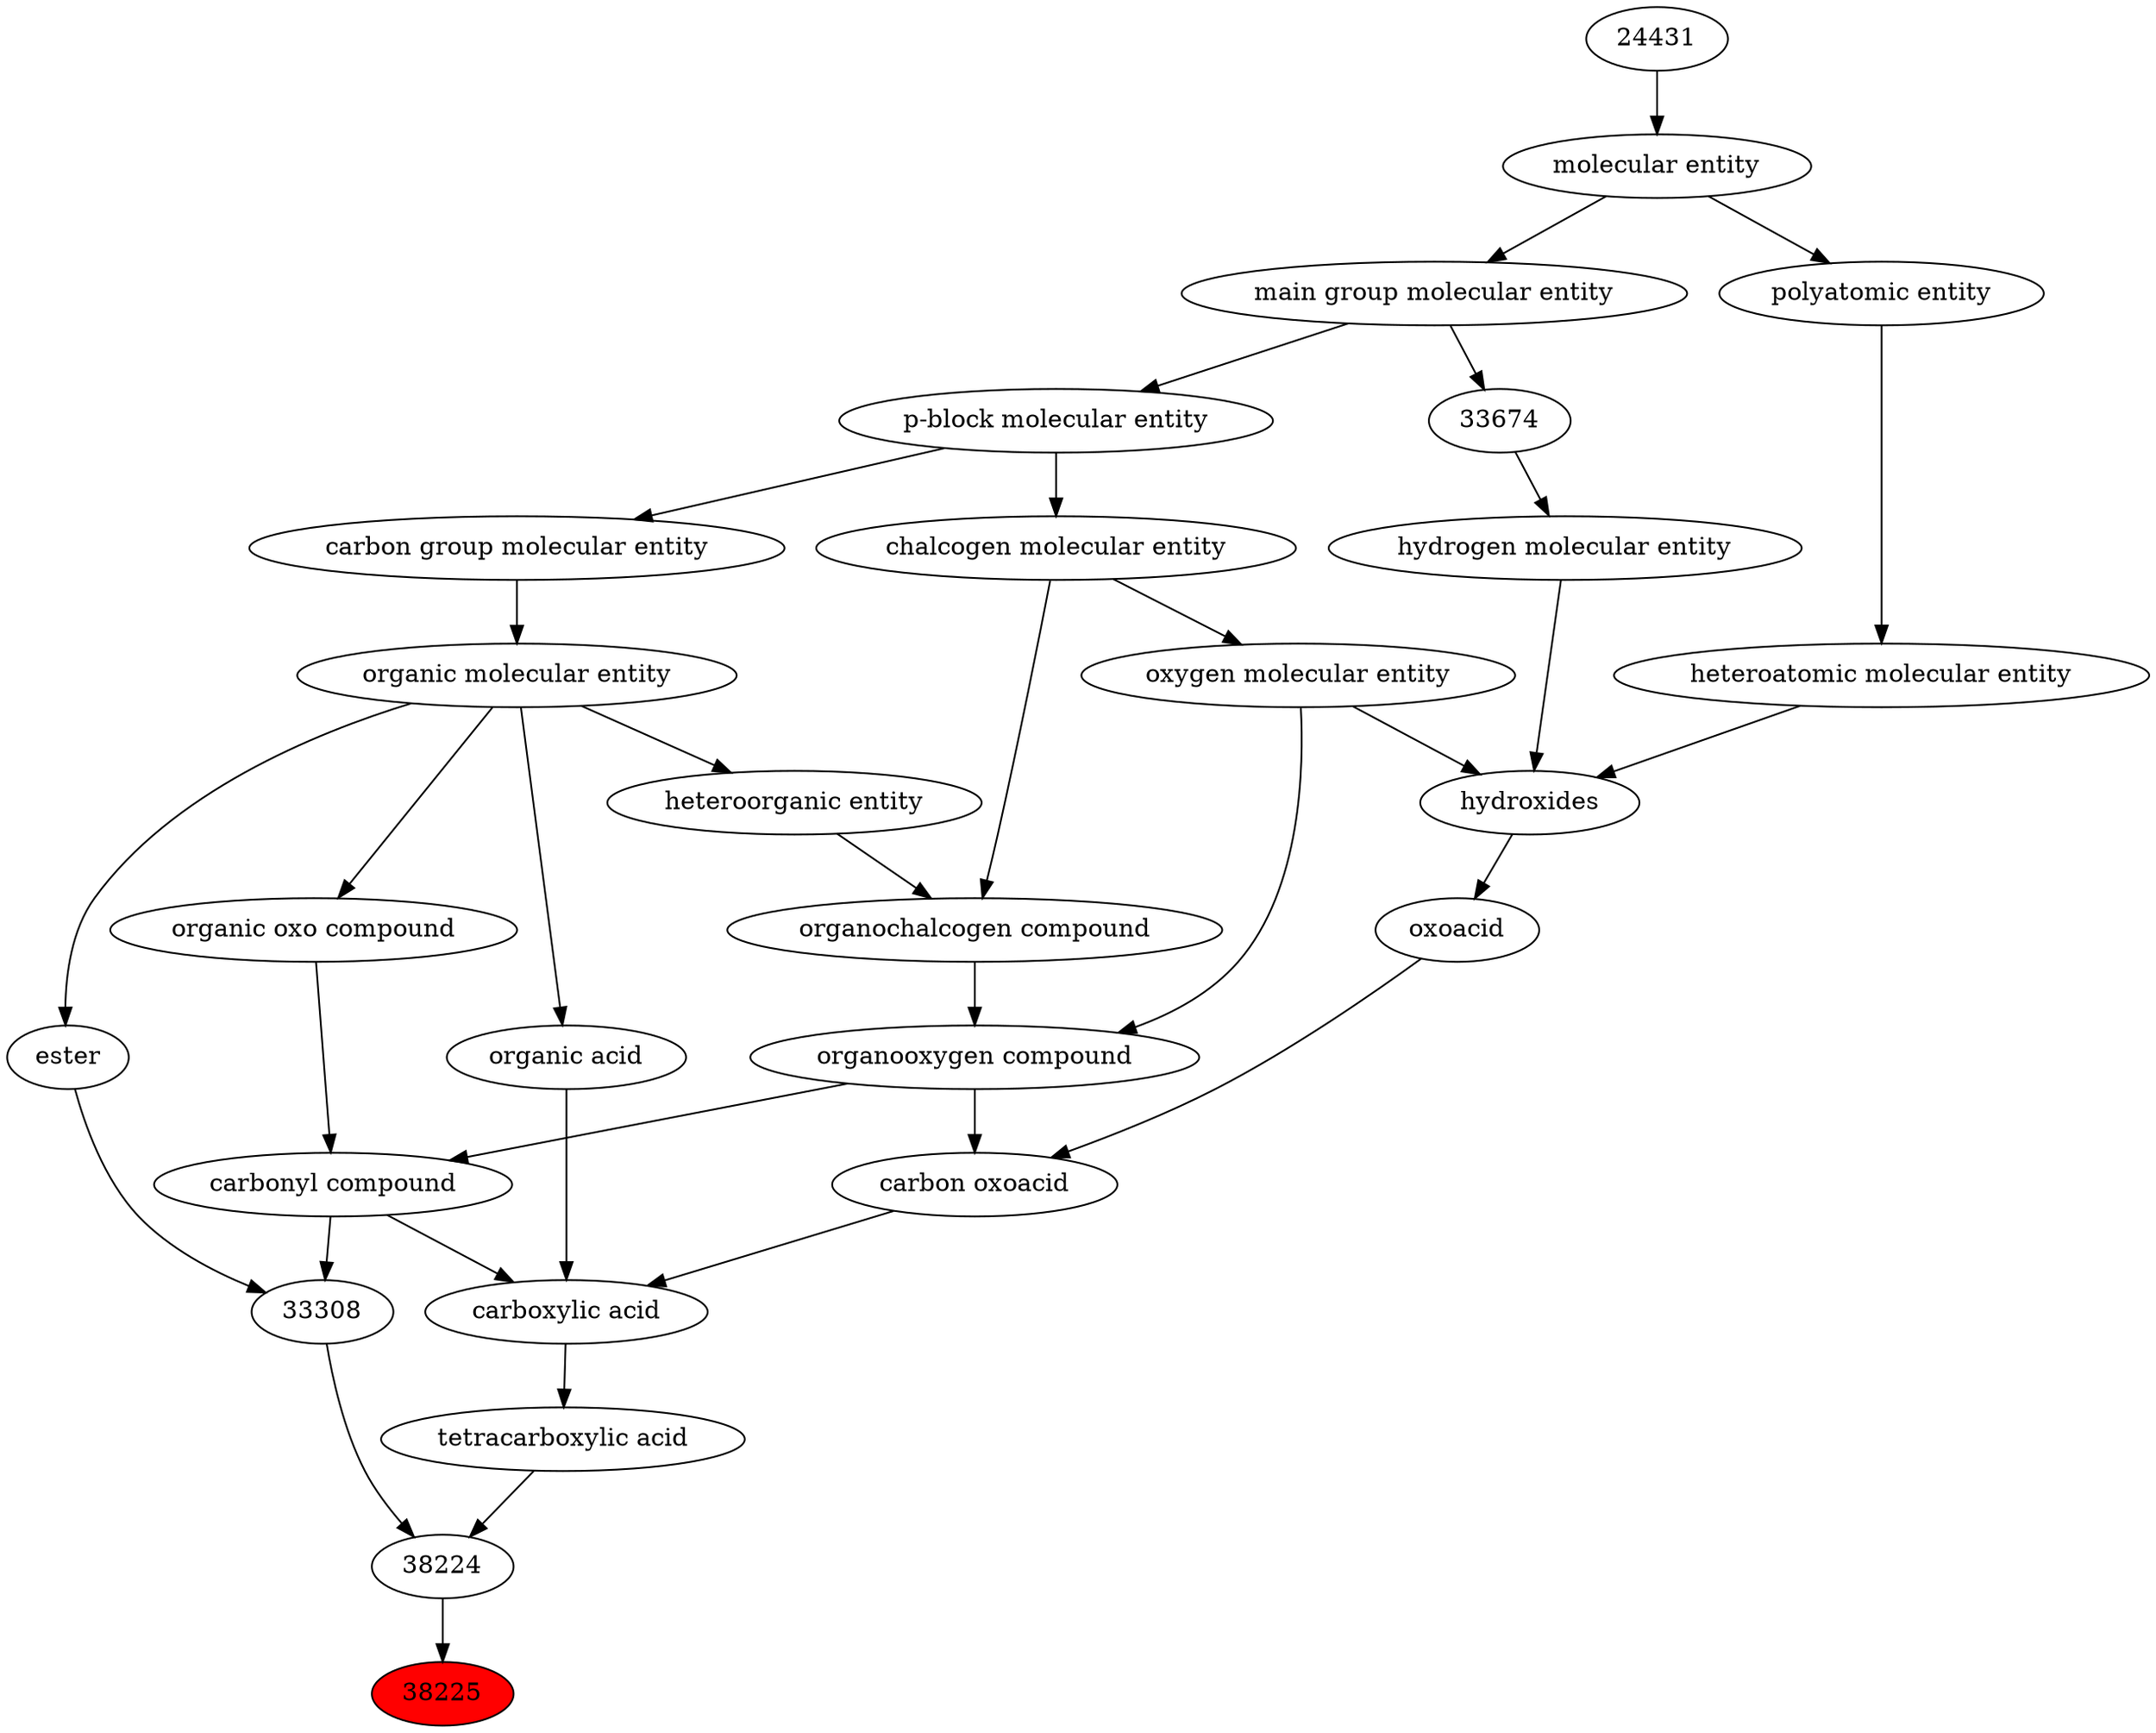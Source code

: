 digraph tree{ 
38225 [label="38225" fillcolor=red style=filled]
38224 -> 38225
38224 [label="38224"]
33308 -> 38224
35742 -> 38224
33308 [label="33308"]
36586 -> 33308
35701 -> 33308
35742 [label="tetracarboxylic acid"]
33575 -> 35742
36586 [label="carbonyl compound"]
36587 -> 36586
36963 -> 36586
35701 [label="ester"]
50860 -> 35701
33575 [label="carboxylic acid"]
36586 -> 33575
35605 -> 33575
64709 -> 33575
36587 [label="organic oxo compound"]
50860 -> 36587
36963 [label="organooxygen compound"]
36962 -> 36963
25806 -> 36963
50860 [label="organic molecular entity"]
33582 -> 50860
35605 [label="carbon oxoacid"]
24833 -> 35605
36963 -> 35605
64709 [label="organic acid"]
50860 -> 64709
36962 [label="organochalcogen compound"]
33285 -> 36962
33304 -> 36962
25806 [label="oxygen molecular entity"]
33304 -> 25806
33582 [label="carbon group molecular entity"]
33675 -> 33582
24833 [label="oxoacid"]
24651 -> 24833
33285 [label="heteroorganic entity"]
50860 -> 33285
33304 [label="chalcogen molecular entity"]
33675 -> 33304
33675 [label="p-block molecular entity"]
33579 -> 33675
24651 [label="hydroxides"]
25806 -> 24651
33608 -> 24651
37577 -> 24651
33579 [label="main group molecular entity"]
23367 -> 33579
33608 [label="hydrogen molecular entity"]
33674 -> 33608
37577 [label="heteroatomic molecular entity"]
36357 -> 37577
23367 [label="molecular entity"]
24431 -> 23367
33674 [label="33674"]
33579 -> 33674
36357 [label="polyatomic entity"]
23367 -> 36357
24431 [label="24431"]
}